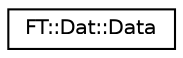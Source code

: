 digraph "Graphical Class Hierarchy"
{
 // LATEX_PDF_SIZE
  edge [fontname="Helvetica",fontsize="10",labelfontname="Helvetica",labelfontsize="10"];
  node [fontname="Helvetica",fontsize="10",shape=record];
  rankdir="LR";
  Node0 [label="FT::Dat::Data",height=0.2,width=0.4,color="black", fillcolor="white", style="filled",URL="$de/d36/classFT_1_1Dat_1_1Data.html",tooltip="data holding X, y, and Z data"];
}
